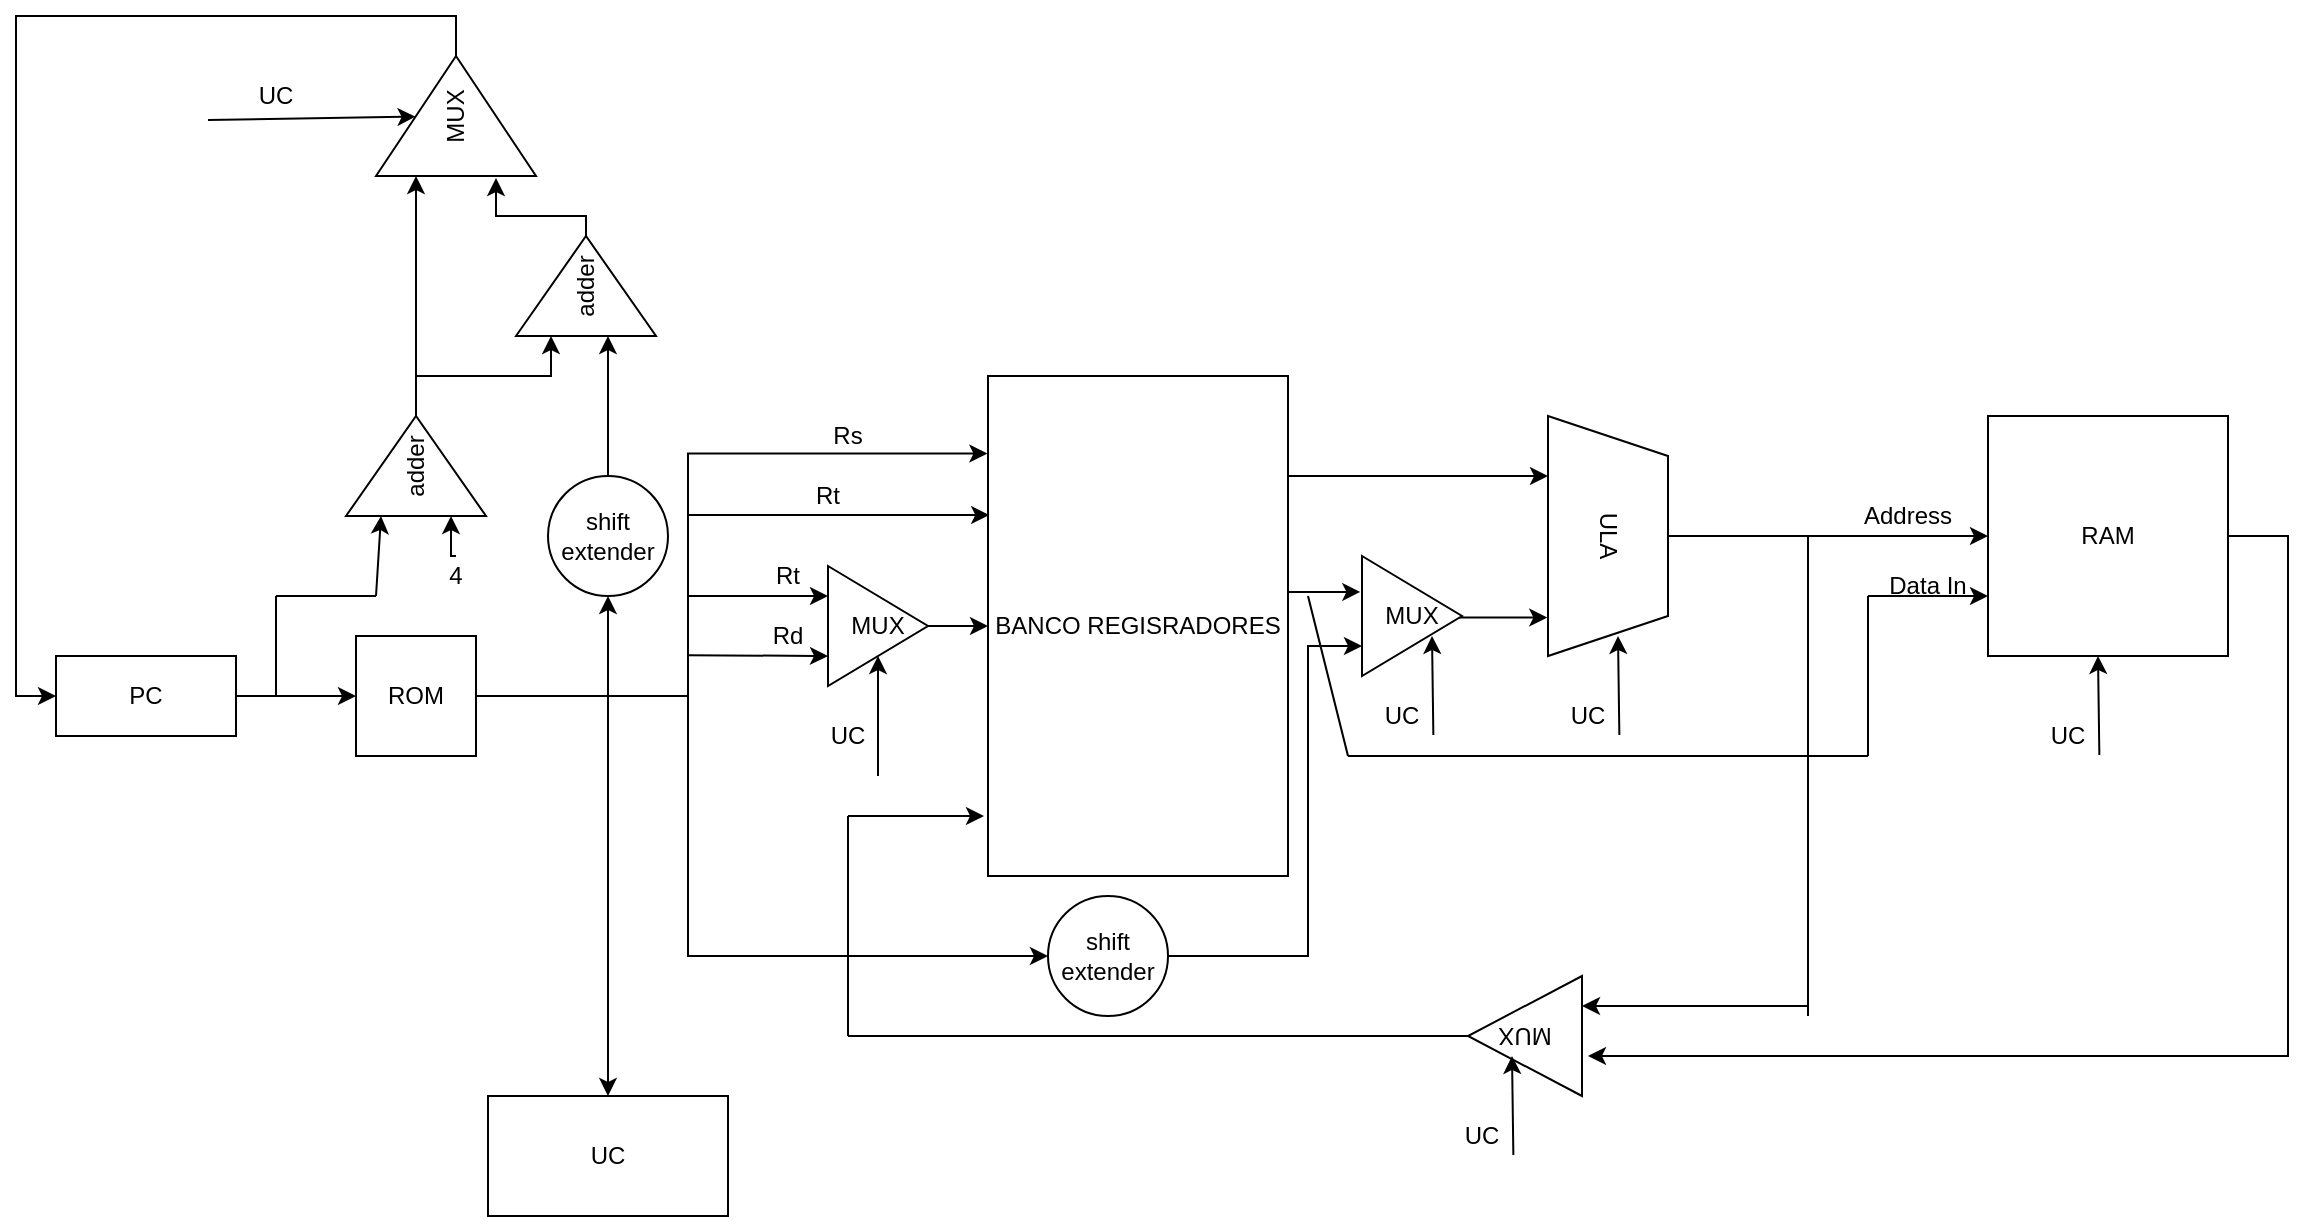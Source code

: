 <mxfile version="13.8.5" type="device"><diagram id="UW0NtL0UD-K4l1CPOk4s" name="Page-1"><mxGraphModel dx="1221" dy="645" grid="1" gridSize="10" guides="1" tooltips="1" connect="1" arrows="1" fold="1" page="1" pageScale="1" pageWidth="827" pageHeight="1169" math="0" shadow="0"><root><mxCell id="0"/><mxCell id="1" parent="0"/><mxCell id="NcGvosIJUcoM1E5Sxval-25" style="edgeStyle=orthogonalEdgeStyle;rounded=0;orthogonalLoop=1;jettySize=auto;html=1;entryX=0.5;entryY=1;entryDx=0;entryDy=0;" edge="1" parent="1" source="NcGvosIJUcoM1E5Sxval-2" target="NcGvosIJUcoM1E5Sxval-23"><mxGeometry relative="1" as="geometry"/></mxCell><mxCell id="NcGvosIJUcoM1E5Sxval-27" style="edgeStyle=orthogonalEdgeStyle;rounded=0;orthogonalLoop=1;jettySize=auto;html=1;entryX=-0.002;entryY=0.155;entryDx=0;entryDy=0;entryPerimeter=0;" edge="1" parent="1" source="NcGvosIJUcoM1E5Sxval-2" target="NcGvosIJUcoM1E5Sxval-26"><mxGeometry relative="1" as="geometry"><Array as="points"><mxPoint x="440" y="420"/><mxPoint x="440" y="299"/></Array></mxGeometry></mxCell><mxCell id="NcGvosIJUcoM1E5Sxval-30" style="edgeStyle=orthogonalEdgeStyle;rounded=0;orthogonalLoop=1;jettySize=auto;html=1;entryX=0.004;entryY=0.278;entryDx=0;entryDy=0;entryPerimeter=0;" edge="1" parent="1" source="NcGvosIJUcoM1E5Sxval-2" target="NcGvosIJUcoM1E5Sxval-26"><mxGeometry relative="1" as="geometry"><Array as="points"><mxPoint x="440" y="420"/><mxPoint x="440" y="330"/></Array></mxGeometry></mxCell><mxCell id="NcGvosIJUcoM1E5Sxval-63" style="edgeStyle=orthogonalEdgeStyle;rounded=0;orthogonalLoop=1;jettySize=auto;html=1;entryX=0;entryY=0.5;entryDx=0;entryDy=0;" edge="1" parent="1" source="NcGvosIJUcoM1E5Sxval-2" target="NcGvosIJUcoM1E5Sxval-61"><mxGeometry relative="1" as="geometry"><Array as="points"><mxPoint x="440" y="420"/><mxPoint x="440" y="550"/></Array></mxGeometry></mxCell><mxCell id="NcGvosIJUcoM1E5Sxval-2" value="ROM" style="rounded=0;whiteSpace=wrap;html=1;" vertex="1" parent="1"><mxGeometry x="274" y="390" width="60" height="60" as="geometry"/></mxCell><mxCell id="NcGvosIJUcoM1E5Sxval-4" style="edgeStyle=orthogonalEdgeStyle;rounded=0;orthogonalLoop=1;jettySize=auto;html=1;entryX=0;entryY=0.5;entryDx=0;entryDy=0;" edge="1" parent="1" source="NcGvosIJUcoM1E5Sxval-3" target="NcGvosIJUcoM1E5Sxval-2"><mxGeometry relative="1" as="geometry"/></mxCell><mxCell id="NcGvosIJUcoM1E5Sxval-3" value="PC" style="rounded=0;whiteSpace=wrap;html=1;" vertex="1" parent="1"><mxGeometry x="124" y="400" width="90" height="40" as="geometry"/></mxCell><mxCell id="NcGvosIJUcoM1E5Sxval-18" style="edgeStyle=orthogonalEdgeStyle;rounded=0;orthogonalLoop=1;jettySize=auto;html=1;exitX=1;exitY=0.5;exitDx=0;exitDy=0;entryX=0;entryY=0.25;entryDx=0;entryDy=0;" edge="1" parent="1" source="NcGvosIJUcoM1E5Sxval-5" target="NcGvosIJUcoM1E5Sxval-17"><mxGeometry relative="1" as="geometry"/></mxCell><mxCell id="NcGvosIJUcoM1E5Sxval-19" style="edgeStyle=orthogonalEdgeStyle;rounded=0;orthogonalLoop=1;jettySize=auto;html=1;entryX=0;entryY=0.25;entryDx=0;entryDy=0;" edge="1" parent="1" source="NcGvosIJUcoM1E5Sxval-5" target="NcGvosIJUcoM1E5Sxval-20"><mxGeometry relative="1" as="geometry"><mxPoint x="304" y="180" as="targetPoint"/></mxGeometry></mxCell><mxCell id="NcGvosIJUcoM1E5Sxval-5" value="adder" style="triangle;whiteSpace=wrap;html=1;rotation=-90;" vertex="1" parent="1"><mxGeometry x="279" y="270" width="50" height="70" as="geometry"/></mxCell><mxCell id="NcGvosIJUcoM1E5Sxval-11" value="" style="endArrow=none;html=1;" edge="1" parent="1"><mxGeometry width="50" height="50" relative="1" as="geometry"><mxPoint x="234" y="420" as="sourcePoint"/><mxPoint x="234" y="370" as="targetPoint"/></mxGeometry></mxCell><mxCell id="NcGvosIJUcoM1E5Sxval-12" value="" style="endArrow=none;html=1;" edge="1" parent="1"><mxGeometry width="50" height="50" relative="1" as="geometry"><mxPoint x="234" y="370" as="sourcePoint"/><mxPoint x="284" y="370" as="targetPoint"/></mxGeometry></mxCell><mxCell id="NcGvosIJUcoM1E5Sxval-13" value="" style="endArrow=classic;html=1;entryX=0;entryY=0.25;entryDx=0;entryDy=0;" edge="1" parent="1" target="NcGvosIJUcoM1E5Sxval-5"><mxGeometry width="50" height="50" relative="1" as="geometry"><mxPoint x="284" y="370" as="sourcePoint"/><mxPoint x="284" y="350" as="targetPoint"/></mxGeometry></mxCell><mxCell id="NcGvosIJUcoM1E5Sxval-15" style="edgeStyle=orthogonalEdgeStyle;rounded=0;orthogonalLoop=1;jettySize=auto;html=1;exitX=0.5;exitY=0;exitDx=0;exitDy=0;entryX=0;entryY=0.75;entryDx=0;entryDy=0;" edge="1" parent="1" source="NcGvosIJUcoM1E5Sxval-14" target="NcGvosIJUcoM1E5Sxval-5"><mxGeometry relative="1" as="geometry"/></mxCell><mxCell id="NcGvosIJUcoM1E5Sxval-14" value="4" style="text;html=1;strokeColor=none;fillColor=none;align=center;verticalAlign=middle;whiteSpace=wrap;rounded=0;" vertex="1" parent="1"><mxGeometry x="304" y="350" width="40" height="20" as="geometry"/></mxCell><mxCell id="NcGvosIJUcoM1E5Sxval-21" style="edgeStyle=orthogonalEdgeStyle;rounded=0;orthogonalLoop=1;jettySize=auto;html=1;exitX=1;exitY=0.5;exitDx=0;exitDy=0;" edge="1" parent="1" source="NcGvosIJUcoM1E5Sxval-17"><mxGeometry relative="1" as="geometry"><mxPoint x="344" y="161" as="targetPoint"/><Array as="points"><mxPoint x="389" y="180"/><mxPoint x="344" y="180"/><mxPoint x="344" y="161"/></Array></mxGeometry></mxCell><mxCell id="NcGvosIJUcoM1E5Sxval-17" value="adder" style="triangle;whiteSpace=wrap;html=1;rotation=-90;" vertex="1" parent="1"><mxGeometry x="364" y="180" width="50" height="70" as="geometry"/></mxCell><mxCell id="NcGvosIJUcoM1E5Sxval-22" style="edgeStyle=orthogonalEdgeStyle;rounded=0;orthogonalLoop=1;jettySize=auto;html=1;entryX=0;entryY=0.5;entryDx=0;entryDy=0;exitX=1;exitY=0.5;exitDx=0;exitDy=0;" edge="1" parent="1" source="NcGvosIJUcoM1E5Sxval-20" target="NcGvosIJUcoM1E5Sxval-3"><mxGeometry relative="1" as="geometry"/></mxCell><mxCell id="NcGvosIJUcoM1E5Sxval-20" value="MUX" style="triangle;whiteSpace=wrap;html=1;rotation=-90;" vertex="1" parent="1"><mxGeometry x="294" y="90" width="60" height="80" as="geometry"/></mxCell><mxCell id="NcGvosIJUcoM1E5Sxval-64" style="edgeStyle=orthogonalEdgeStyle;rounded=0;orthogonalLoop=1;jettySize=auto;html=1;entryX=0;entryY=0.657;entryDx=0;entryDy=0;entryPerimeter=0;" edge="1" parent="1" source="NcGvosIJUcoM1E5Sxval-23" target="NcGvosIJUcoM1E5Sxval-17"><mxGeometry relative="1" as="geometry"/></mxCell><mxCell id="NcGvosIJUcoM1E5Sxval-23" value="shift extender" style="ellipse;whiteSpace=wrap;html=1;aspect=fixed;" vertex="1" parent="1"><mxGeometry x="370" y="310" width="60" height="60" as="geometry"/></mxCell><mxCell id="NcGvosIJUcoM1E5Sxval-44" style="edgeStyle=orthogonalEdgeStyle;rounded=0;orthogonalLoop=1;jettySize=auto;html=1;exitX=1;exitY=0.25;exitDx=0;exitDy=0;entryX=0.25;entryY=1;entryDx=0;entryDy=0;" edge="1" parent="1" source="NcGvosIJUcoM1E5Sxval-26" target="NcGvosIJUcoM1E5Sxval-43"><mxGeometry relative="1" as="geometry"><Array as="points"><mxPoint x="740" y="310"/></Array></mxGeometry></mxCell><mxCell id="NcGvosIJUcoM1E5Sxval-60" style="edgeStyle=orthogonalEdgeStyle;rounded=0;orthogonalLoop=1;jettySize=auto;html=1;entryX=-0.017;entryY=0.299;entryDx=0;entryDy=0;entryPerimeter=0;" edge="1" parent="1" source="NcGvosIJUcoM1E5Sxval-26" target="NcGvosIJUcoM1E5Sxval-58"><mxGeometry relative="1" as="geometry"><Array as="points"><mxPoint x="750" y="368"/><mxPoint x="750" y="368"/></Array></mxGeometry></mxCell><mxCell id="NcGvosIJUcoM1E5Sxval-26" value="BANCO REGISRADORES" style="rounded=0;whiteSpace=wrap;html=1;" vertex="1" parent="1"><mxGeometry x="590" y="260" width="150" height="250" as="geometry"/></mxCell><mxCell id="NcGvosIJUcoM1E5Sxval-32" style="edgeStyle=orthogonalEdgeStyle;rounded=0;orthogonalLoop=1;jettySize=auto;html=1;" edge="1" parent="1" source="NcGvosIJUcoM1E5Sxval-31" target="NcGvosIJUcoM1E5Sxval-26"><mxGeometry relative="1" as="geometry"/></mxCell><mxCell id="NcGvosIJUcoM1E5Sxval-31" value="MUX" style="triangle;whiteSpace=wrap;html=1;rotation=0;" vertex="1" parent="1"><mxGeometry x="510" y="355" width="50" height="60" as="geometry"/></mxCell><mxCell id="NcGvosIJUcoM1E5Sxval-34" value="" style="endArrow=classic;html=1;entryX=0;entryY=0.25;entryDx=0;entryDy=0;" edge="1" parent="1" target="NcGvosIJUcoM1E5Sxval-31"><mxGeometry width="50" height="50" relative="1" as="geometry"><mxPoint x="440" y="370" as="sourcePoint"/><mxPoint x="500" y="380" as="targetPoint"/></mxGeometry></mxCell><mxCell id="NcGvosIJUcoM1E5Sxval-37" value="Rs" style="text;html=1;strokeColor=none;fillColor=none;align=center;verticalAlign=middle;whiteSpace=wrap;rounded=0;" vertex="1" parent="1"><mxGeometry x="500" y="280" width="40" height="20" as="geometry"/></mxCell><mxCell id="NcGvosIJUcoM1E5Sxval-38" value="Rt" style="text;html=1;strokeColor=none;fillColor=none;align=center;verticalAlign=middle;whiteSpace=wrap;rounded=0;" vertex="1" parent="1"><mxGeometry x="490" y="310" width="40" height="20" as="geometry"/></mxCell><mxCell id="NcGvosIJUcoM1E5Sxval-39" value="Rt" style="text;html=1;strokeColor=none;fillColor=none;align=center;verticalAlign=middle;whiteSpace=wrap;rounded=0;" vertex="1" parent="1"><mxGeometry x="470" y="350" width="40" height="20" as="geometry"/></mxCell><mxCell id="NcGvosIJUcoM1E5Sxval-40" value="Rd" style="text;html=1;strokeColor=none;fillColor=none;align=center;verticalAlign=middle;whiteSpace=wrap;rounded=0;" vertex="1" parent="1"><mxGeometry x="470" y="380" width="40" height="20" as="geometry"/></mxCell><mxCell id="NcGvosIJUcoM1E5Sxval-42" value="" style="endArrow=classic;html=1;entryX=1;entryY=1;entryDx=0;entryDy=0;" edge="1" parent="1" target="NcGvosIJUcoM1E5Sxval-40"><mxGeometry width="50" height="50" relative="1" as="geometry"><mxPoint x="440" y="399.59" as="sourcePoint"/><mxPoint x="490" y="399.78" as="targetPoint"/></mxGeometry></mxCell><mxCell id="NcGvosIJUcoM1E5Sxval-67" style="edgeStyle=orthogonalEdgeStyle;rounded=0;orthogonalLoop=1;jettySize=auto;html=1;" edge="1" parent="1" source="NcGvosIJUcoM1E5Sxval-43" target="NcGvosIJUcoM1E5Sxval-65"><mxGeometry relative="1" as="geometry"/></mxCell><mxCell id="NcGvosIJUcoM1E5Sxval-43" value="ULA" style="shape=trapezoid;perimeter=trapezoidPerimeter;whiteSpace=wrap;html=1;fixedSize=1;rotation=90;" vertex="1" parent="1"><mxGeometry x="840" y="310" width="120" height="60" as="geometry"/></mxCell><mxCell id="NcGvosIJUcoM1E5Sxval-51" value="" style="endArrow=none;html=1;exitX=0.5;exitY=0;exitDx=0;exitDy=0;" edge="1" parent="1" source="NcGvosIJUcoM1E5Sxval-43"><mxGeometry width="50" height="50" relative="1" as="geometry"><mxPoint x="820" y="420" as="sourcePoint"/><mxPoint x="1000" y="340" as="targetPoint"/></mxGeometry></mxCell><mxCell id="NcGvosIJUcoM1E5Sxval-54" value="" style="endArrow=none;html=1;" edge="1" parent="1"><mxGeometry width="50" height="50" relative="1" as="geometry"><mxPoint x="1000" y="580" as="sourcePoint"/><mxPoint x="1000" y="340" as="targetPoint"/></mxGeometry></mxCell><mxCell id="NcGvosIJUcoM1E5Sxval-55" value="" style="endArrow=none;html=1;" edge="1" parent="1"><mxGeometry width="50" height="50" relative="1" as="geometry"><mxPoint x="520" y="590" as="sourcePoint"/><mxPoint x="830" y="590" as="targetPoint"/></mxGeometry></mxCell><mxCell id="NcGvosIJUcoM1E5Sxval-56" value="" style="endArrow=none;html=1;" edge="1" parent="1"><mxGeometry width="50" height="50" relative="1" as="geometry"><mxPoint x="520" y="590" as="sourcePoint"/><mxPoint x="520" y="480" as="targetPoint"/></mxGeometry></mxCell><mxCell id="NcGvosIJUcoM1E5Sxval-57" value="" style="endArrow=classic;html=1;" edge="1" parent="1"><mxGeometry width="50" height="50" relative="1" as="geometry"><mxPoint x="520" y="480" as="sourcePoint"/><mxPoint x="588" y="480" as="targetPoint"/></mxGeometry></mxCell><mxCell id="NcGvosIJUcoM1E5Sxval-59" style="edgeStyle=orthogonalEdgeStyle;rounded=0;orthogonalLoop=1;jettySize=auto;html=1;entryX=0.84;entryY=1.006;entryDx=0;entryDy=0;entryPerimeter=0;" edge="1" parent="1" source="NcGvosIJUcoM1E5Sxval-58" target="NcGvosIJUcoM1E5Sxval-43"><mxGeometry relative="1" as="geometry"><Array as="points"><mxPoint x="849" y="380"/></Array></mxGeometry></mxCell><mxCell id="NcGvosIJUcoM1E5Sxval-58" value="MUX" style="triangle;whiteSpace=wrap;html=1;rotation=0;" vertex="1" parent="1"><mxGeometry x="777" y="350" width="50" height="60" as="geometry"/></mxCell><mxCell id="NcGvosIJUcoM1E5Sxval-62" style="edgeStyle=orthogonalEdgeStyle;rounded=0;orthogonalLoop=1;jettySize=auto;html=1;entryX=0;entryY=0.75;entryDx=0;entryDy=0;" edge="1" parent="1" source="NcGvosIJUcoM1E5Sxval-61" target="NcGvosIJUcoM1E5Sxval-58"><mxGeometry relative="1" as="geometry"><Array as="points"><mxPoint x="750" y="550"/><mxPoint x="750" y="395"/></Array></mxGeometry></mxCell><mxCell id="NcGvosIJUcoM1E5Sxval-61" value="shift extender" style="ellipse;whiteSpace=wrap;html=1;aspect=fixed;" vertex="1" parent="1"><mxGeometry x="620" y="520" width="60" height="60" as="geometry"/></mxCell><mxCell id="NcGvosIJUcoM1E5Sxval-75" style="edgeStyle=elbowEdgeStyle;rounded=0;orthogonalLoop=1;jettySize=auto;html=1;" edge="1" parent="1" source="NcGvosIJUcoM1E5Sxval-65"><mxGeometry relative="1" as="geometry"><mxPoint x="890" y="600" as="targetPoint"/><Array as="points"><mxPoint x="1240" y="430"/><mxPoint x="1350" y="460"/></Array></mxGeometry></mxCell><mxCell id="NcGvosIJUcoM1E5Sxval-65" value="RAM" style="whiteSpace=wrap;html=1;aspect=fixed;" vertex="1" parent="1"><mxGeometry x="1090" y="280" width="120" height="120" as="geometry"/></mxCell><mxCell id="NcGvosIJUcoM1E5Sxval-68" value="Address" style="text;html=1;strokeColor=none;fillColor=none;align=center;verticalAlign=middle;whiteSpace=wrap;rounded=0;" vertex="1" parent="1"><mxGeometry x="1030" y="320" width="40" height="20" as="geometry"/></mxCell><mxCell id="NcGvosIJUcoM1E5Sxval-69" value="" style="endArrow=none;html=1;" edge="1" parent="1"><mxGeometry width="50" height="50" relative="1" as="geometry"><mxPoint x="770" y="450" as="sourcePoint"/><mxPoint x="750" y="370" as="targetPoint"/></mxGeometry></mxCell><mxCell id="NcGvosIJUcoM1E5Sxval-70" value="" style="endArrow=none;html=1;" edge="1" parent="1"><mxGeometry width="50" height="50" relative="1" as="geometry"><mxPoint x="770" y="450" as="sourcePoint"/><mxPoint x="1030" y="450" as="targetPoint"/></mxGeometry></mxCell><mxCell id="NcGvosIJUcoM1E5Sxval-71" value="" style="endArrow=none;html=1;" edge="1" parent="1"><mxGeometry width="50" height="50" relative="1" as="geometry"><mxPoint x="1030" y="450" as="sourcePoint"/><mxPoint x="1030" y="370" as="targetPoint"/></mxGeometry></mxCell><mxCell id="NcGvosIJUcoM1E5Sxval-72" value="" style="endArrow=classic;html=1;entryX=0;entryY=0.75;entryDx=0;entryDy=0;" edge="1" parent="1" target="NcGvosIJUcoM1E5Sxval-65"><mxGeometry width="50" height="50" relative="1" as="geometry"><mxPoint x="1030" y="370" as="sourcePoint"/><mxPoint x="1090" y="360" as="targetPoint"/></mxGeometry></mxCell><mxCell id="NcGvosIJUcoM1E5Sxval-73" value="Data In" style="text;html=1;strokeColor=none;fillColor=none;align=center;verticalAlign=middle;whiteSpace=wrap;rounded=0;" vertex="1" parent="1"><mxGeometry x="1030" y="355" width="60" height="20" as="geometry"/></mxCell><mxCell id="NcGvosIJUcoM1E5Sxval-76" value="MUX" style="triangle;whiteSpace=wrap;html=1;rotation=-180;" vertex="1" parent="1"><mxGeometry x="830" y="560" width="57" height="60" as="geometry"/></mxCell><mxCell id="NcGvosIJUcoM1E5Sxval-77" value="" style="endArrow=classic;html=1;entryX=0;entryY=0.75;entryDx=0;entryDy=0;" edge="1" parent="1" target="NcGvosIJUcoM1E5Sxval-76"><mxGeometry width="50" height="50" relative="1" as="geometry"><mxPoint x="1000" y="575" as="sourcePoint"/><mxPoint x="1010" y="540" as="targetPoint"/></mxGeometry></mxCell><mxCell id="NcGvosIJUcoM1E5Sxval-79" value="" style="endArrow=classic;html=1;" edge="1" parent="1" target="NcGvosIJUcoM1E5Sxval-20"><mxGeometry width="50" height="50" relative="1" as="geometry"><mxPoint x="200" y="132" as="sourcePoint"/><mxPoint x="250" y="120" as="targetPoint"/></mxGeometry></mxCell><mxCell id="NcGvosIJUcoM1E5Sxval-80" value="UC" style="text;html=1;strokeColor=none;fillColor=none;align=center;verticalAlign=middle;whiteSpace=wrap;rounded=0;" vertex="1" parent="1"><mxGeometry x="214" y="110" width="40" height="20" as="geometry"/></mxCell><mxCell id="NcGvosIJUcoM1E5Sxval-83" value="" style="endArrow=classic;html=1;entryX=0.5;entryY=1;entryDx=0;entryDy=0;" edge="1" parent="1" target="NcGvosIJUcoM1E5Sxval-31"><mxGeometry width="50" height="50" relative="1" as="geometry"><mxPoint x="535" y="460" as="sourcePoint"/><mxPoint x="535" y="410" as="targetPoint"/></mxGeometry></mxCell><mxCell id="NcGvosIJUcoM1E5Sxval-85" value="UC" style="text;html=1;strokeColor=none;fillColor=none;align=center;verticalAlign=middle;whiteSpace=wrap;rounded=0;" vertex="1" parent="1"><mxGeometry x="500" y="430" width="40" height="20" as="geometry"/></mxCell><mxCell id="NcGvosIJUcoM1E5Sxval-87" value="" style="endArrow=classic;html=1;entryX=0.5;entryY=1;entryDx=0;entryDy=0;exitX=0.892;exitY=0.974;exitDx=0;exitDy=0;exitPerimeter=0;" edge="1" parent="1" source="NcGvosIJUcoM1E5Sxval-88"><mxGeometry width="50" height="50" relative="1" as="geometry"><mxPoint x="812" y="450" as="sourcePoint"/><mxPoint x="812" y="390" as="targetPoint"/></mxGeometry></mxCell><mxCell id="NcGvosIJUcoM1E5Sxval-88" value="UC" style="text;html=1;strokeColor=none;fillColor=none;align=center;verticalAlign=middle;whiteSpace=wrap;rounded=0;" vertex="1" parent="1"><mxGeometry x="777" y="420" width="40" height="20" as="geometry"/></mxCell><mxCell id="NcGvosIJUcoM1E5Sxval-89" value="" style="endArrow=classic;html=1;entryX=0.5;entryY=1;entryDx=0;entryDy=0;exitX=0.892;exitY=0.974;exitDx=0;exitDy=0;exitPerimeter=0;" edge="1" parent="1" source="NcGvosIJUcoM1E5Sxval-90"><mxGeometry width="50" height="50" relative="1" as="geometry"><mxPoint x="905" y="450" as="sourcePoint"/><mxPoint x="905" y="390" as="targetPoint"/></mxGeometry></mxCell><mxCell id="NcGvosIJUcoM1E5Sxval-90" value="UC" style="text;html=1;strokeColor=none;fillColor=none;align=center;verticalAlign=middle;whiteSpace=wrap;rounded=0;" vertex="1" parent="1"><mxGeometry x="870" y="420" width="40" height="20" as="geometry"/></mxCell><mxCell id="NcGvosIJUcoM1E5Sxval-91" value="" style="endArrow=classic;html=1;entryX=0.5;entryY=1;entryDx=0;entryDy=0;exitX=0.892;exitY=0.974;exitDx=0;exitDy=0;exitPerimeter=0;" edge="1" parent="1" source="NcGvosIJUcoM1E5Sxval-92"><mxGeometry width="50" height="50" relative="1" as="geometry"><mxPoint x="1145" y="460" as="sourcePoint"/><mxPoint x="1145" y="400" as="targetPoint"/></mxGeometry></mxCell><mxCell id="NcGvosIJUcoM1E5Sxval-92" value="UC" style="text;html=1;strokeColor=none;fillColor=none;align=center;verticalAlign=middle;whiteSpace=wrap;rounded=0;" vertex="1" parent="1"><mxGeometry x="1110" y="430" width="40" height="20" as="geometry"/></mxCell><mxCell id="NcGvosIJUcoM1E5Sxval-93" value="" style="endArrow=classic;html=1;entryX=0.5;entryY=1;entryDx=0;entryDy=0;exitX=0.892;exitY=0.974;exitDx=0;exitDy=0;exitPerimeter=0;" edge="1" parent="1" source="NcGvosIJUcoM1E5Sxval-94"><mxGeometry width="50" height="50" relative="1" as="geometry"><mxPoint x="852" y="660" as="sourcePoint"/><mxPoint x="852" y="600" as="targetPoint"/></mxGeometry></mxCell><mxCell id="NcGvosIJUcoM1E5Sxval-94" value="UC" style="text;html=1;strokeColor=none;fillColor=none;align=center;verticalAlign=middle;whiteSpace=wrap;rounded=0;" vertex="1" parent="1"><mxGeometry x="817" y="630" width="40" height="20" as="geometry"/></mxCell><mxCell id="NcGvosIJUcoM1E5Sxval-95" value="" style="endArrow=classic;html=1;" edge="1" parent="1"><mxGeometry width="50" height="50" relative="1" as="geometry"><mxPoint x="400" y="420" as="sourcePoint"/><mxPoint x="400" y="620" as="targetPoint"/></mxGeometry></mxCell><mxCell id="NcGvosIJUcoM1E5Sxval-96" value="UC" style="rounded=0;whiteSpace=wrap;html=1;" vertex="1" parent="1"><mxGeometry x="340" y="620" width="120" height="60" as="geometry"/></mxCell></root></mxGraphModel></diagram></mxfile>